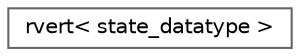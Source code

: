 digraph "Graphical Class Hierarchy"
{
 // INTERACTIVE_SVG=YES
 // LATEX_PDF_SIZE
  bgcolor="transparent";
  edge [fontname=Helvetica,fontsize=10,labelfontname=Helvetica,labelfontsize=10];
  node [fontname=Helvetica,fontsize=10,shape=box,height=0.2,width=0.4];
  rankdir="LR";
  Node0 [id="Node000000",label="rvert\< state_datatype \>",height=0.2,width=0.4,color="grey40", fillcolor="white", style="filled",URL="$d4/dbd/classrvert.html",tooltip=" "];
}
